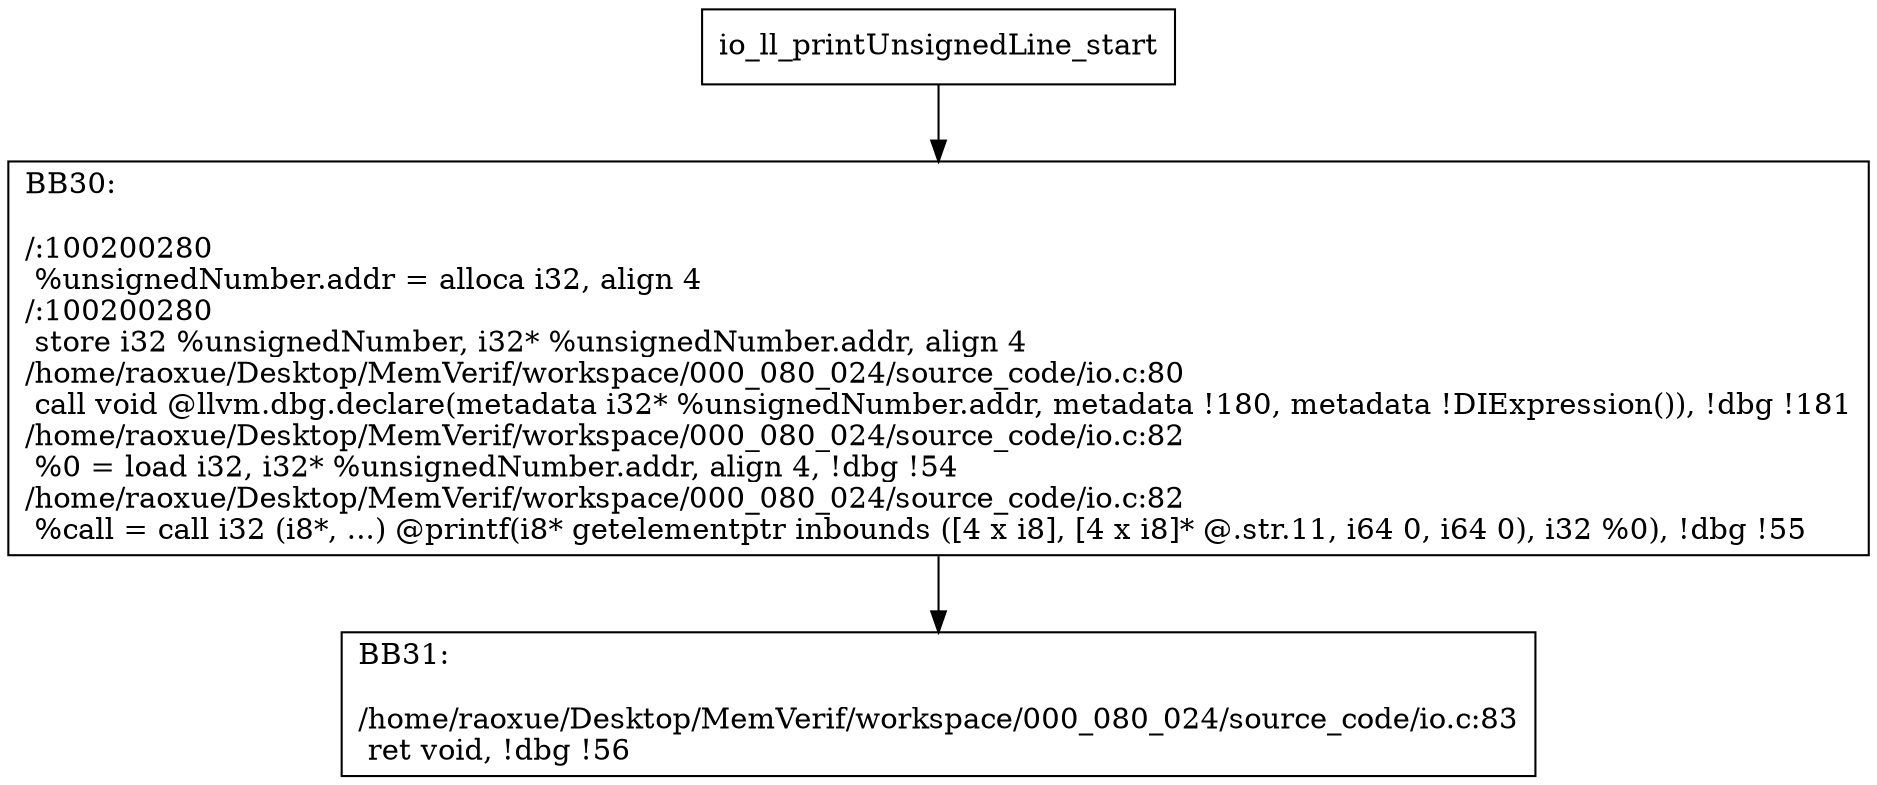 digraph "CFG for'io_ll_printUnsignedLine' function" {
	BBio_ll_printUnsignedLine_start[shape=record,label="{io_ll_printUnsignedLine_start}"];
	BBio_ll_printUnsignedLine_start-> io_ll_printUnsignedLineBB30;
	io_ll_printUnsignedLineBB30 [shape=record, label="{BB30:\l\l/:100200280\l
  %unsignedNumber.addr = alloca i32, align 4\l
/:100200280\l
  store i32 %unsignedNumber, i32* %unsignedNumber.addr, align 4\l
/home/raoxue/Desktop/MemVerif/workspace/000_080_024/source_code/io.c:80\l
  call void @llvm.dbg.declare(metadata i32* %unsignedNumber.addr, metadata !180, metadata !DIExpression()), !dbg !181\l
/home/raoxue/Desktop/MemVerif/workspace/000_080_024/source_code/io.c:82\l
  %0 = load i32, i32* %unsignedNumber.addr, align 4, !dbg !54\l
/home/raoxue/Desktop/MemVerif/workspace/000_080_024/source_code/io.c:82\l
  %call = call i32 (i8*, ...) @printf(i8* getelementptr inbounds ([4 x i8], [4 x i8]* @.str.11, i64 0, i64 0), i32 %0), !dbg !55\l
}"];
	io_ll_printUnsignedLineBB30-> io_ll_printUnsignedLineBB31;
	io_ll_printUnsignedLineBB31 [shape=record, label="{BB31:\l\l/home/raoxue/Desktop/MemVerif/workspace/000_080_024/source_code/io.c:83\l
  ret void, !dbg !56\l
}"];
}
